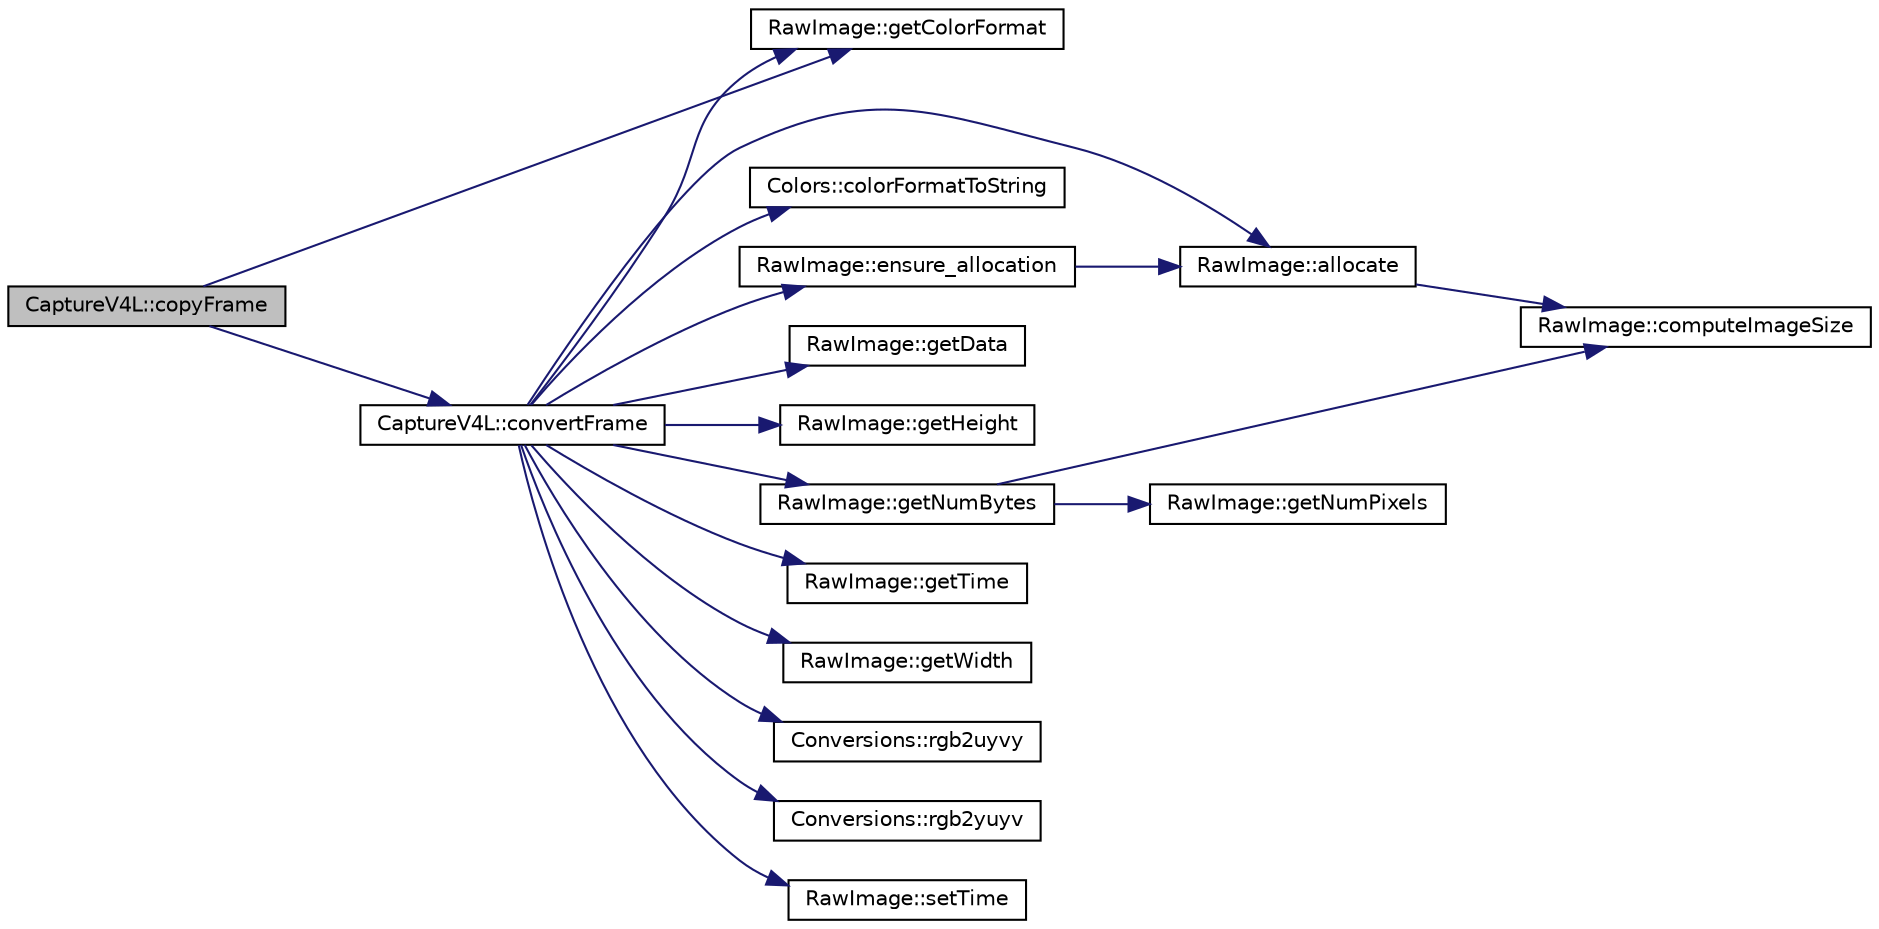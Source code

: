 digraph "CaptureV4L::copyFrame"
{
 // INTERACTIVE_SVG=YES
  edge [fontname="Helvetica",fontsize="10",labelfontname="Helvetica",labelfontsize="10"];
  node [fontname="Helvetica",fontsize="10",shape=record];
  rankdir="LR";
  Node1 [label="CaptureV4L::copyFrame",height=0.2,width=0.4,color="black", fillcolor="grey75", style="filled", fontcolor="black"];
  Node1 -> Node2 [color="midnightblue",fontsize="10",style="solid",fontname="Helvetica"];
  Node2 [label="CaptureV4L::convertFrame",height=0.2,width=0.4,color="black", fillcolor="white", style="filled",URL="$d8/d36/class_capture_v4_l.html#a26a16dec17d32c6148df6a232891c22e"];
  Node2 -> Node3 [color="midnightblue",fontsize="10",style="solid",fontname="Helvetica"];
  Node3 [label="RawImage::allocate",height=0.2,width=0.4,color="black", fillcolor="white", style="filled",URL="$d0/d14/class_raw_image.html#aafbe8d95c98dc5cdb300822447b882a0"];
  Node3 -> Node4 [color="midnightblue",fontsize="10",style="solid",fontname="Helvetica"];
  Node4 [label="RawImage::computeImageSize",height=0.2,width=0.4,color="black", fillcolor="white", style="filled",URL="$d0/d14/class_raw_image.html#a8b54701df9dc9d0d024b959966ec3714"];
  Node2 -> Node5 [color="midnightblue",fontsize="10",style="solid",fontname="Helvetica"];
  Node5 [label="Colors::colorFormatToString",height=0.2,width=0.4,color="black", fillcolor="white", style="filled",URL="$d9/d36/class_colors.html#a085839c597a6262301162471cef99367"];
  Node2 -> Node6 [color="midnightblue",fontsize="10",style="solid",fontname="Helvetica"];
  Node6 [label="RawImage::ensure_allocation",height=0.2,width=0.4,color="black", fillcolor="white", style="filled",URL="$d0/d14/class_raw_image.html#a54936083b4dbedc6fb1d20bc1bab901a"];
  Node6 -> Node3 [color="midnightblue",fontsize="10",style="solid",fontname="Helvetica"];
  Node2 -> Node7 [color="midnightblue",fontsize="10",style="solid",fontname="Helvetica"];
  Node7 [label="RawImage::getColorFormat",height=0.2,width=0.4,color="black", fillcolor="white", style="filled",URL="$d0/d14/class_raw_image.html#af6021575525cf3488c1f32599e579205"];
  Node2 -> Node8 [color="midnightblue",fontsize="10",style="solid",fontname="Helvetica"];
  Node8 [label="RawImage::getData",height=0.2,width=0.4,color="black", fillcolor="white", style="filled",URL="$d0/d14/class_raw_image.html#a3c1af19eaf1cb9fb9a5e758209d24767"];
  Node2 -> Node9 [color="midnightblue",fontsize="10",style="solid",fontname="Helvetica"];
  Node9 [label="RawImage::getHeight",height=0.2,width=0.4,color="black", fillcolor="white", style="filled",URL="$d0/d14/class_raw_image.html#a1ea4625ff40ee5bc6efbfecf474b17ea"];
  Node2 -> Node10 [color="midnightblue",fontsize="10",style="solid",fontname="Helvetica"];
  Node10 [label="RawImage::getNumBytes",height=0.2,width=0.4,color="black", fillcolor="white", style="filled",URL="$d0/d14/class_raw_image.html#ab83831420f444a22e6d9dc07f9ccc722"];
  Node10 -> Node4 [color="midnightblue",fontsize="10",style="solid",fontname="Helvetica"];
  Node10 -> Node11 [color="midnightblue",fontsize="10",style="solid",fontname="Helvetica"];
  Node11 [label="RawImage::getNumPixels",height=0.2,width=0.4,color="black", fillcolor="white", style="filled",URL="$d0/d14/class_raw_image.html#a2033593c1e2cdaecf0be4c6b7dad3d92"];
  Node2 -> Node12 [color="midnightblue",fontsize="10",style="solid",fontname="Helvetica"];
  Node12 [label="RawImage::getTime",height=0.2,width=0.4,color="black", fillcolor="white", style="filled",URL="$d0/d14/class_raw_image.html#ac69bbe6c6b2567fe123fd33fa2193afc"];
  Node2 -> Node13 [color="midnightblue",fontsize="10",style="solid",fontname="Helvetica"];
  Node13 [label="RawImage::getWidth",height=0.2,width=0.4,color="black", fillcolor="white", style="filled",URL="$d0/d14/class_raw_image.html#a11b26ab9a3b7a7bee8f0eeb3c567b852"];
  Node2 -> Node14 [color="midnightblue",fontsize="10",style="solid",fontname="Helvetica"];
  Node14 [label="Conversions::rgb2uyvy",height=0.2,width=0.4,color="black", fillcolor="white", style="filled",URL="$d3/d98/class_conversions.html#af04b04e0afc92341c4b4af7b3237232c"];
  Node2 -> Node15 [color="midnightblue",fontsize="10",style="solid",fontname="Helvetica"];
  Node15 [label="Conversions::rgb2yuyv",height=0.2,width=0.4,color="black", fillcolor="white", style="filled",URL="$d3/d98/class_conversions.html#a842865fdae6d17fdc75d47a23a931921"];
  Node2 -> Node16 [color="midnightblue",fontsize="10",style="solid",fontname="Helvetica"];
  Node16 [label="RawImage::setTime",height=0.2,width=0.4,color="black", fillcolor="white", style="filled",URL="$d0/d14/class_raw_image.html#ac774b70a0753a6ad4a9e39353e4954da"];
  Node1 -> Node7 [color="midnightblue",fontsize="10",style="solid",fontname="Helvetica"];
}
